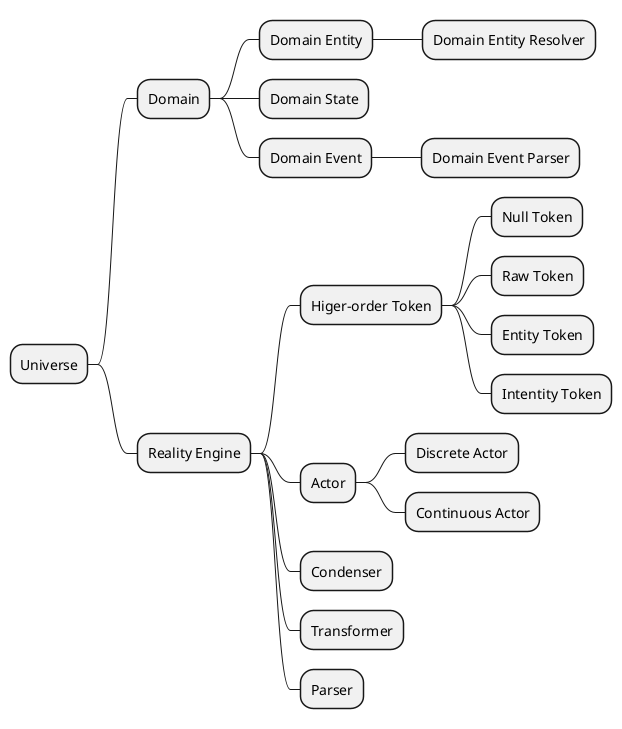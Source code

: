 @startmindmap concepts
* Universe

** Domain

*** Domain Entity
**** Domain Entity Resolver

*** Domain State

*** Domain Event
**** Domain Event Parser

** Reality Engine

*** Higer-order Token
**** Null Token
**** Raw Token
**** Entity Token
**** Intentity Token

*** Actor
**** Discrete Actor
**** Continuous Actor

*** Condenser
*** Transformer
*** Parser
@endmindmap